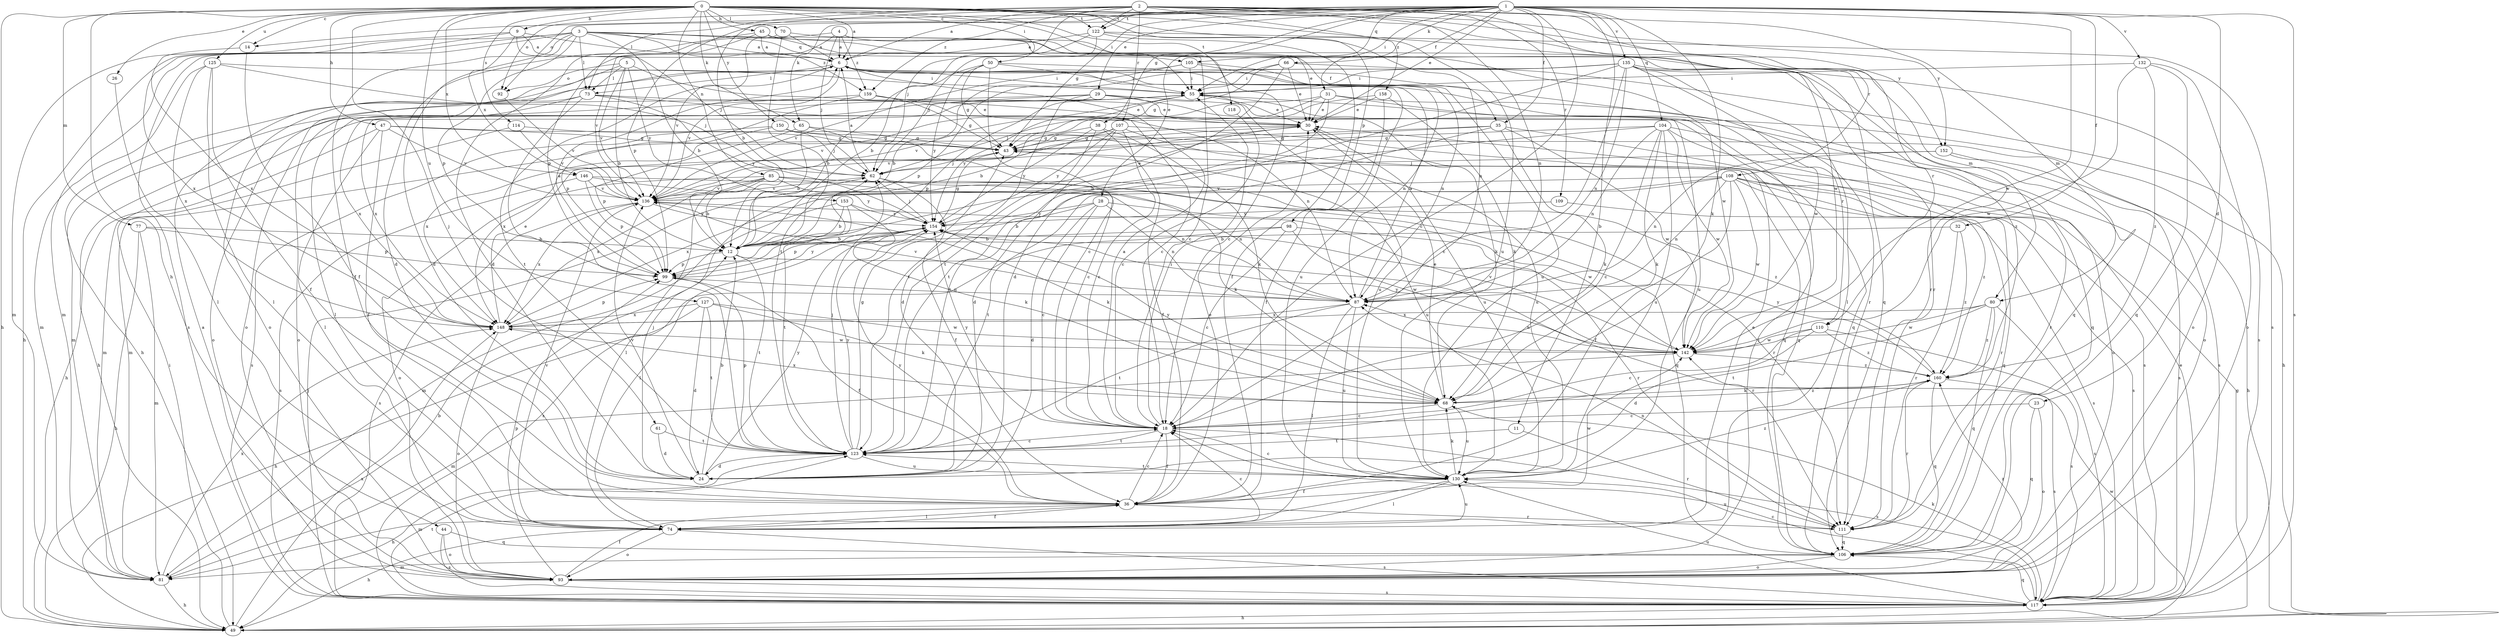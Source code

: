 strict digraph  {
0;
1;
2;
3;
4;
5;
6;
9;
11;
12;
14;
18;
23;
24;
26;
28;
29;
30;
31;
32;
35;
36;
38;
43;
44;
45;
47;
49;
50;
55;
61;
62;
65;
66;
68;
70;
73;
74;
77;
80;
81;
85;
87;
92;
93;
98;
99;
104;
105;
106;
107;
108;
109;
110;
111;
114;
117;
118;
122;
123;
125;
127;
130;
132;
135;
136;
142;
146;
148;
150;
152;
153;
154;
158;
159;
160;
0 -> 6  [label=a];
0 -> 9  [label=b];
0 -> 14  [label=c];
0 -> 26  [label=e];
0 -> 44  [label=h];
0 -> 45  [label=h];
0 -> 47  [label=h];
0 -> 49  [label=h];
0 -> 50  [label=i];
0 -> 55  [label=i];
0 -> 61  [label=j];
0 -> 65  [label=k];
0 -> 70  [label=l];
0 -> 77  [label=m];
0 -> 80  [label=m];
0 -> 85  [label=n];
0 -> 98  [label=p];
0 -> 114  [label=s];
0 -> 118  [label=t];
0 -> 122  [label=t];
0 -> 125  [label=u];
0 -> 127  [label=u];
0 -> 130  [label=u];
0 -> 142  [label=w];
0 -> 146  [label=x];
0 -> 150  [label=y];
0 -> 152  [label=y];
1 -> 11  [label=b];
1 -> 14  [label=c];
1 -> 18  [label=c];
1 -> 23  [label=d];
1 -> 28  [label=e];
1 -> 29  [label=e];
1 -> 30  [label=e];
1 -> 31  [label=f];
1 -> 32  [label=f];
1 -> 35  [label=f];
1 -> 38  [label=g];
1 -> 43  [label=g];
1 -> 55  [label=i];
1 -> 65  [label=k];
1 -> 66  [label=k];
1 -> 68  [label=k];
1 -> 92  [label=o];
1 -> 99  [label=p];
1 -> 104  [label=q];
1 -> 105  [label=q];
1 -> 117  [label=s];
1 -> 122  [label=t];
1 -> 132  [label=v];
1 -> 135  [label=v];
1 -> 142  [label=w];
2 -> 6  [label=a];
2 -> 12  [label=b];
2 -> 62  [label=j];
2 -> 73  [label=l];
2 -> 80  [label=m];
2 -> 87  [label=n];
2 -> 92  [label=o];
2 -> 107  [label=r];
2 -> 108  [label=r];
2 -> 109  [label=r];
2 -> 110  [label=r];
2 -> 122  [label=t];
2 -> 152  [label=y];
2 -> 158  [label=z];
2 -> 159  [label=z];
3 -> 6  [label=a];
3 -> 12  [label=b];
3 -> 24  [label=d];
3 -> 35  [label=f];
3 -> 36  [label=f];
3 -> 49  [label=h];
3 -> 73  [label=l];
3 -> 81  [label=m];
3 -> 99  [label=p];
3 -> 105  [label=q];
3 -> 117  [label=s];
3 -> 142  [label=w];
3 -> 159  [label=z];
4 -> 6  [label=a];
4 -> 24  [label=d];
4 -> 30  [label=e];
4 -> 62  [label=j];
4 -> 99  [label=p];
4 -> 106  [label=q];
4 -> 159  [label=z];
5 -> 12  [label=b];
5 -> 18  [label=c];
5 -> 73  [label=l];
5 -> 92  [label=o];
5 -> 93  [label=o];
5 -> 136  [label=v];
5 -> 153  [label=y];
6 -> 55  [label=i];
6 -> 73  [label=l];
6 -> 93  [label=o];
6 -> 110  [label=r];
6 -> 111  [label=r];
6 -> 123  [label=t];
6 -> 130  [label=u];
6 -> 136  [label=v];
9 -> 6  [label=a];
9 -> 62  [label=j];
9 -> 81  [label=m];
9 -> 111  [label=r];
9 -> 146  [label=x];
9 -> 148  [label=x];
11 -> 111  [label=r];
11 -> 123  [label=t];
12 -> 99  [label=p];
12 -> 111  [label=r];
12 -> 123  [label=t];
14 -> 36  [label=f];
14 -> 148  [label=x];
18 -> 6  [label=a];
18 -> 36  [label=f];
18 -> 55  [label=i];
18 -> 117  [label=s];
18 -> 123  [label=t];
18 -> 154  [label=y];
23 -> 18  [label=c];
23 -> 93  [label=o];
23 -> 106  [label=q];
24 -> 12  [label=b];
24 -> 62  [label=j];
24 -> 136  [label=v];
24 -> 154  [label=y];
26 -> 74  [label=l];
28 -> 12  [label=b];
28 -> 18  [label=c];
28 -> 24  [label=d];
28 -> 87  [label=n];
28 -> 142  [label=w];
28 -> 154  [label=y];
29 -> 30  [label=e];
29 -> 49  [label=h];
29 -> 81  [label=m];
29 -> 99  [label=p];
29 -> 106  [label=q];
29 -> 123  [label=t];
29 -> 148  [label=x];
30 -> 43  [label=g];
30 -> 130  [label=u];
30 -> 148  [label=x];
31 -> 30  [label=e];
31 -> 62  [label=j];
31 -> 93  [label=o];
31 -> 123  [label=t];
31 -> 130  [label=u];
31 -> 136  [label=v];
32 -> 12  [label=b];
32 -> 111  [label=r];
32 -> 160  [label=z];
35 -> 43  [label=g];
35 -> 68  [label=k];
35 -> 81  [label=m];
35 -> 117  [label=s];
35 -> 123  [label=t];
35 -> 142  [label=w];
36 -> 18  [label=c];
36 -> 30  [label=e];
36 -> 74  [label=l];
36 -> 111  [label=r];
36 -> 142  [label=w];
36 -> 154  [label=y];
38 -> 24  [label=d];
38 -> 36  [label=f];
38 -> 43  [label=g];
38 -> 68  [label=k];
38 -> 154  [label=y];
43 -> 62  [label=j];
43 -> 130  [label=u];
44 -> 93  [label=o];
44 -> 106  [label=q];
44 -> 117  [label=s];
45 -> 6  [label=a];
45 -> 18  [label=c];
45 -> 24  [label=d];
45 -> 111  [label=r];
45 -> 136  [label=v];
47 -> 36  [label=f];
47 -> 43  [label=g];
47 -> 49  [label=h];
47 -> 74  [label=l];
47 -> 106  [label=q];
47 -> 136  [label=v];
49 -> 43  [label=g];
49 -> 55  [label=i];
49 -> 142  [label=w];
49 -> 148  [label=x];
50 -> 12  [label=b];
50 -> 18  [label=c];
50 -> 43  [label=g];
50 -> 55  [label=i];
50 -> 87  [label=n];
50 -> 154  [label=y];
55 -> 30  [label=e];
55 -> 49  [label=h];
55 -> 68  [label=k];
55 -> 130  [label=u];
55 -> 136  [label=v];
55 -> 148  [label=x];
55 -> 154  [label=y];
61 -> 24  [label=d];
61 -> 123  [label=t];
62 -> 6  [label=a];
62 -> 36  [label=f];
62 -> 87  [label=n];
62 -> 136  [label=v];
65 -> 12  [label=b];
65 -> 18  [label=c];
65 -> 43  [label=g];
65 -> 99  [label=p];
66 -> 30  [label=e];
66 -> 43  [label=g];
66 -> 55  [label=i];
66 -> 117  [label=s];
66 -> 123  [label=t];
68 -> 18  [label=c];
68 -> 30  [label=e];
68 -> 130  [label=u];
68 -> 148  [label=x];
68 -> 154  [label=y];
68 -> 160  [label=z];
70 -> 6  [label=a];
70 -> 18  [label=c];
70 -> 123  [label=t];
70 -> 136  [label=v];
73 -> 30  [label=e];
73 -> 74  [label=l];
73 -> 87  [label=n];
73 -> 93  [label=o];
73 -> 123  [label=t];
73 -> 154  [label=y];
74 -> 18  [label=c];
74 -> 30  [label=e];
74 -> 36  [label=f];
74 -> 49  [label=h];
74 -> 93  [label=o];
74 -> 117  [label=s];
74 -> 130  [label=u];
74 -> 136  [label=v];
77 -> 12  [label=b];
77 -> 49  [label=h];
77 -> 81  [label=m];
77 -> 99  [label=p];
80 -> 106  [label=q];
80 -> 117  [label=s];
80 -> 123  [label=t];
80 -> 142  [label=w];
80 -> 148  [label=x];
80 -> 160  [label=z];
81 -> 12  [label=b];
81 -> 49  [label=h];
81 -> 148  [label=x];
85 -> 12  [label=b];
85 -> 68  [label=k];
85 -> 74  [label=l];
85 -> 93  [label=o];
85 -> 106  [label=q];
85 -> 136  [label=v];
85 -> 148  [label=x];
85 -> 154  [label=y];
85 -> 160  [label=z];
87 -> 6  [label=a];
87 -> 74  [label=l];
87 -> 123  [label=t];
87 -> 130  [label=u];
87 -> 136  [label=v];
87 -> 148  [label=x];
92 -> 136  [label=v];
93 -> 6  [label=a];
93 -> 36  [label=f];
93 -> 55  [label=i];
93 -> 99  [label=p];
93 -> 117  [label=s];
93 -> 160  [label=z];
98 -> 12  [label=b];
98 -> 18  [label=c];
98 -> 111  [label=r];
98 -> 117  [label=s];
98 -> 142  [label=w];
99 -> 6  [label=a];
99 -> 36  [label=f];
99 -> 87  [label=n];
99 -> 154  [label=y];
104 -> 12  [label=b];
104 -> 18  [label=c];
104 -> 43  [label=g];
104 -> 68  [label=k];
104 -> 87  [label=n];
104 -> 93  [label=o];
104 -> 111  [label=r];
104 -> 130  [label=u];
104 -> 142  [label=w];
105 -> 12  [label=b];
105 -> 49  [label=h];
105 -> 55  [label=i];
105 -> 87  [label=n];
105 -> 130  [label=u];
106 -> 81  [label=m];
106 -> 93  [label=o];
107 -> 18  [label=c];
107 -> 24  [label=d];
107 -> 43  [label=g];
107 -> 117  [label=s];
107 -> 130  [label=u];
107 -> 136  [label=v];
107 -> 154  [label=y];
108 -> 36  [label=f];
108 -> 87  [label=n];
108 -> 106  [label=q];
108 -> 111  [label=r];
108 -> 117  [label=s];
108 -> 123  [label=t];
108 -> 136  [label=v];
108 -> 142  [label=w];
108 -> 148  [label=x];
108 -> 160  [label=z];
109 -> 117  [label=s];
109 -> 154  [label=y];
110 -> 18  [label=c];
110 -> 24  [label=d];
110 -> 117  [label=s];
110 -> 142  [label=w];
110 -> 160  [label=z];
111 -> 87  [label=n];
111 -> 106  [label=q];
111 -> 130  [label=u];
114 -> 43  [label=g];
114 -> 81  [label=m];
114 -> 136  [label=v];
117 -> 18  [label=c];
117 -> 30  [label=e];
117 -> 49  [label=h];
117 -> 62  [label=j];
117 -> 68  [label=k];
117 -> 106  [label=q];
117 -> 123  [label=t];
117 -> 130  [label=u];
118 -> 18  [label=c];
122 -> 6  [label=a];
122 -> 12  [label=b];
122 -> 36  [label=f];
122 -> 62  [label=j];
122 -> 87  [label=n];
122 -> 117  [label=s];
123 -> 18  [label=c];
123 -> 24  [label=d];
123 -> 43  [label=g];
123 -> 49  [label=h];
123 -> 62  [label=j];
123 -> 99  [label=p];
123 -> 130  [label=u];
123 -> 154  [label=y];
125 -> 36  [label=f];
125 -> 55  [label=i];
125 -> 62  [label=j];
125 -> 74  [label=l];
125 -> 81  [label=m];
125 -> 148  [label=x];
127 -> 24  [label=d];
127 -> 49  [label=h];
127 -> 68  [label=k];
127 -> 123  [label=t];
127 -> 142  [label=w];
127 -> 148  [label=x];
130 -> 18  [label=c];
130 -> 36  [label=f];
130 -> 68  [label=k];
130 -> 74  [label=l];
130 -> 81  [label=m];
130 -> 123  [label=t];
130 -> 160  [label=z];
132 -> 55  [label=i];
132 -> 93  [label=o];
132 -> 106  [label=q];
132 -> 142  [label=w];
132 -> 160  [label=z];
135 -> 18  [label=c];
135 -> 24  [label=d];
135 -> 55  [label=i];
135 -> 74  [label=l];
135 -> 87  [label=n];
135 -> 93  [label=o];
135 -> 99  [label=p];
135 -> 106  [label=q];
135 -> 136  [label=v];
135 -> 142  [label=w];
135 -> 160  [label=z];
136 -> 30  [label=e];
136 -> 68  [label=k];
136 -> 117  [label=s];
136 -> 148  [label=x];
136 -> 154  [label=y];
142 -> 81  [label=m];
142 -> 87  [label=n];
142 -> 136  [label=v];
142 -> 154  [label=y];
142 -> 160  [label=z];
146 -> 87  [label=n];
146 -> 99  [label=p];
146 -> 111  [label=r];
146 -> 117  [label=s];
146 -> 136  [label=v];
148 -> 30  [label=e];
148 -> 93  [label=o];
148 -> 99  [label=p];
148 -> 142  [label=w];
150 -> 43  [label=g];
150 -> 62  [label=j];
150 -> 106  [label=q];
150 -> 117  [label=s];
150 -> 148  [label=x];
152 -> 49  [label=h];
152 -> 62  [label=j];
152 -> 87  [label=n];
152 -> 117  [label=s];
153 -> 12  [label=b];
153 -> 68  [label=k];
153 -> 81  [label=m];
153 -> 123  [label=t];
153 -> 154  [label=y];
154 -> 12  [label=b];
154 -> 43  [label=g];
154 -> 62  [label=j];
154 -> 74  [label=l];
154 -> 99  [label=p];
158 -> 12  [label=b];
158 -> 30  [label=e];
158 -> 36  [label=f];
158 -> 68  [label=k];
159 -> 30  [label=e];
159 -> 43  [label=g];
159 -> 93  [label=o];
159 -> 99  [label=p];
159 -> 106  [label=q];
160 -> 68  [label=k];
160 -> 106  [label=q];
160 -> 111  [label=r];
160 -> 117  [label=s];
160 -> 154  [label=y];
}
